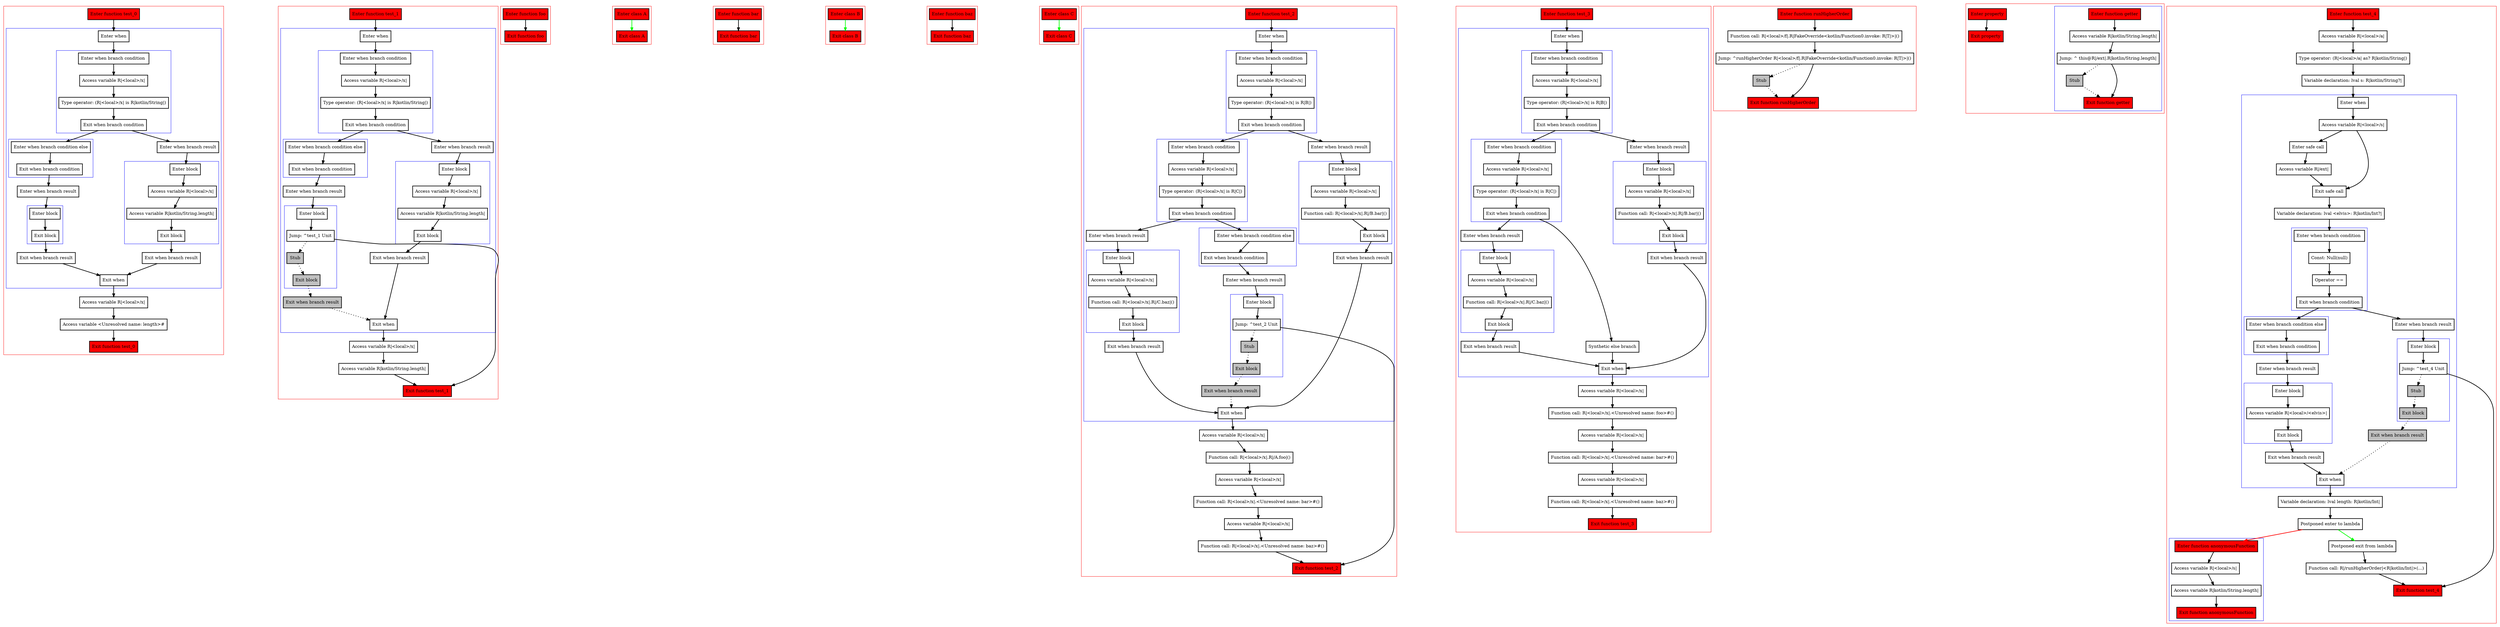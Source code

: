 digraph returns_kt {
    graph [nodesep=3]
    node [shape=box penwidth=2]
    edge [penwidth=2]

    subgraph cluster_0 {
        color=red
        0 [label="Enter function test_0" style="filled" fillcolor=red];
        subgraph cluster_1 {
            color=blue
            2 [label="Enter when"];
            subgraph cluster_2 {
                color=blue
                4 [label="Enter when branch condition "];
                5 [label="Access variable R|<local>/x|"];
                6 [label="Type operator: (R|<local>/x| is R|kotlin/String|)"];
                7 [label="Exit when branch condition"];
            }
            subgraph cluster_3 {
                color=blue
                14 [label="Enter when branch condition else"];
                15 [label="Exit when branch condition"];
            }
            16 [label="Enter when branch result"];
            subgraph cluster_4 {
                color=blue
                17 [label="Enter block"];
                18 [label="Exit block"];
            }
            19 [label="Exit when branch result"];
            8 [label="Enter when branch result"];
            subgraph cluster_5 {
                color=blue
                9 [label="Enter block"];
                10 [label="Access variable R|<local>/x|"];
                11 [label="Access variable R|kotlin/String.length|"];
                12 [label="Exit block"];
            }
            13 [label="Exit when branch result"];
            3 [label="Exit when"];
        }
        20 [label="Access variable R|<local>/x|"];
        21 [label="Access variable <Unresolved name: length>#"];
        1 [label="Exit function test_0" style="filled" fillcolor=red];
    }
    0 -> {2};
    2 -> {4};
    3 -> {20};
    4 -> {5};
    5 -> {6};
    6 -> {7};
    7 -> {8 14};
    8 -> {9};
    9 -> {10};
    10 -> {11};
    11 -> {12};
    12 -> {13};
    13 -> {3};
    14 -> {15};
    15 -> {16};
    16 -> {17};
    17 -> {18};
    18 -> {19};
    19 -> {3};
    20 -> {21};
    21 -> {1};

    subgraph cluster_6 {
        color=red
        22 [label="Enter function test_1" style="filled" fillcolor=red];
        subgraph cluster_7 {
            color=blue
            24 [label="Enter when"];
            subgraph cluster_8 {
                color=blue
                26 [label="Enter when branch condition "];
                27 [label="Access variable R|<local>/x|"];
                28 [label="Type operator: (R|<local>/x| is R|kotlin/String|)"];
                29 [label="Exit when branch condition"];
            }
            subgraph cluster_9 {
                color=blue
                36 [label="Enter when branch condition else"];
                37 [label="Exit when branch condition"];
            }
            38 [label="Enter when branch result"];
            subgraph cluster_10 {
                color=blue
                39 [label="Enter block"];
                40 [label="Jump: ^test_1 Unit"];
                41 [label="Stub" style="filled" fillcolor=gray];
                42 [label="Exit block" style="filled" fillcolor=gray];
            }
            43 [label="Exit when branch result" style="filled" fillcolor=gray];
            30 [label="Enter when branch result"];
            subgraph cluster_11 {
                color=blue
                31 [label="Enter block"];
                32 [label="Access variable R|<local>/x|"];
                33 [label="Access variable R|kotlin/String.length|"];
                34 [label="Exit block"];
            }
            35 [label="Exit when branch result"];
            25 [label="Exit when"];
        }
        44 [label="Access variable R|<local>/x|"];
        45 [label="Access variable R|kotlin/String.length|"];
        23 [label="Exit function test_1" style="filled" fillcolor=red];
    }
    22 -> {24};
    24 -> {26};
    25 -> {44};
    26 -> {27};
    27 -> {28};
    28 -> {29};
    29 -> {30 36};
    30 -> {31};
    31 -> {32};
    32 -> {33};
    33 -> {34};
    34 -> {35};
    35 -> {25};
    36 -> {37};
    37 -> {38};
    38 -> {39};
    39 -> {40};
    40 -> {23};
    40 -> {41} [style=dotted];
    41 -> {42} [style=dotted];
    42 -> {43} [style=dotted];
    43 -> {25} [style=dotted];
    44 -> {45};
    45 -> {23};

    subgraph cluster_12 {
        color=red
        46 [label="Enter function foo" style="filled" fillcolor=red];
        47 [label="Exit function foo" style="filled" fillcolor=red];
    }
    46 -> {47};

    subgraph cluster_13 {
        color=red
        48 [label="Enter class A" style="filled" fillcolor=red];
        49 [label="Exit class A" style="filled" fillcolor=red];
    }
    48 -> {49} [color=green];

    subgraph cluster_14 {
        color=red
        50 [label="Enter function bar" style="filled" fillcolor=red];
        51 [label="Exit function bar" style="filled" fillcolor=red];
    }
    50 -> {51};

    subgraph cluster_15 {
        color=red
        52 [label="Enter class B" style="filled" fillcolor=red];
        53 [label="Exit class B" style="filled" fillcolor=red];
    }
    52 -> {53} [color=green];

    subgraph cluster_16 {
        color=red
        54 [label="Enter function baz" style="filled" fillcolor=red];
        55 [label="Exit function baz" style="filled" fillcolor=red];
    }
    54 -> {55};

    subgraph cluster_17 {
        color=red
        56 [label="Enter class C" style="filled" fillcolor=red];
        57 [label="Exit class C" style="filled" fillcolor=red];
    }
    56 -> {57} [color=green];

    subgraph cluster_18 {
        color=red
        58 [label="Enter function test_2" style="filled" fillcolor=red];
        subgraph cluster_19 {
            color=blue
            60 [label="Enter when"];
            subgraph cluster_20 {
                color=blue
                62 [label="Enter when branch condition "];
                63 [label="Access variable R|<local>/x|"];
                64 [label="Type operator: (R|<local>/x| is R|B|)"];
                65 [label="Exit when branch condition"];
            }
            subgraph cluster_21 {
                color=blue
                72 [label="Enter when branch condition "];
                73 [label="Access variable R|<local>/x|"];
                74 [label="Type operator: (R|<local>/x| is R|C|)"];
                75 [label="Exit when branch condition"];
            }
            subgraph cluster_22 {
                color=blue
                82 [label="Enter when branch condition else"];
                83 [label="Exit when branch condition"];
            }
            84 [label="Enter when branch result"];
            subgraph cluster_23 {
                color=blue
                85 [label="Enter block"];
                86 [label="Jump: ^test_2 Unit"];
                87 [label="Stub" style="filled" fillcolor=gray];
                88 [label="Exit block" style="filled" fillcolor=gray];
            }
            89 [label="Exit when branch result" style="filled" fillcolor=gray];
            76 [label="Enter when branch result"];
            subgraph cluster_24 {
                color=blue
                77 [label="Enter block"];
                78 [label="Access variable R|<local>/x|"];
                79 [label="Function call: R|<local>/x|.R|/C.baz|()"];
                80 [label="Exit block"];
            }
            81 [label="Exit when branch result"];
            66 [label="Enter when branch result"];
            subgraph cluster_25 {
                color=blue
                67 [label="Enter block"];
                68 [label="Access variable R|<local>/x|"];
                69 [label="Function call: R|<local>/x|.R|/B.bar|()"];
                70 [label="Exit block"];
            }
            71 [label="Exit when branch result"];
            61 [label="Exit when"];
        }
        90 [label="Access variable R|<local>/x|"];
        91 [label="Function call: R|<local>/x|.R|/A.foo|()"];
        92 [label="Access variable R|<local>/x|"];
        93 [label="Function call: R|<local>/x|.<Unresolved name: bar>#()"];
        94 [label="Access variable R|<local>/x|"];
        95 [label="Function call: R|<local>/x|.<Unresolved name: baz>#()"];
        59 [label="Exit function test_2" style="filled" fillcolor=red];
    }
    58 -> {60};
    60 -> {62};
    61 -> {90};
    62 -> {63};
    63 -> {64};
    64 -> {65};
    65 -> {66 72};
    66 -> {67};
    67 -> {68};
    68 -> {69};
    69 -> {70};
    70 -> {71};
    71 -> {61};
    72 -> {73};
    73 -> {74};
    74 -> {75};
    75 -> {76 82};
    76 -> {77};
    77 -> {78};
    78 -> {79};
    79 -> {80};
    80 -> {81};
    81 -> {61};
    82 -> {83};
    83 -> {84};
    84 -> {85};
    85 -> {86};
    86 -> {59};
    86 -> {87} [style=dotted];
    87 -> {88} [style=dotted];
    88 -> {89} [style=dotted];
    89 -> {61} [style=dotted];
    90 -> {91};
    91 -> {92};
    92 -> {93};
    93 -> {94};
    94 -> {95};
    95 -> {59};

    subgraph cluster_26 {
        color=red
        96 [label="Enter function test_3" style="filled" fillcolor=red];
        subgraph cluster_27 {
            color=blue
            98 [label="Enter when"];
            subgraph cluster_28 {
                color=blue
                100 [label="Enter when branch condition "];
                101 [label="Access variable R|<local>/x|"];
                102 [label="Type operator: (R|<local>/x| is R|B|)"];
                103 [label="Exit when branch condition"];
            }
            subgraph cluster_29 {
                color=blue
                110 [label="Enter when branch condition "];
                111 [label="Access variable R|<local>/x|"];
                112 [label="Type operator: (R|<local>/x| is R|C|)"];
                113 [label="Exit when branch condition"];
            }
            120 [label="Synthetic else branch"];
            114 [label="Enter when branch result"];
            subgraph cluster_30 {
                color=blue
                115 [label="Enter block"];
                116 [label="Access variable R|<local>/x|"];
                117 [label="Function call: R|<local>/x|.R|/C.baz|()"];
                118 [label="Exit block"];
            }
            119 [label="Exit when branch result"];
            104 [label="Enter when branch result"];
            subgraph cluster_31 {
                color=blue
                105 [label="Enter block"];
                106 [label="Access variable R|<local>/x|"];
                107 [label="Function call: R|<local>/x|.R|/B.bar|()"];
                108 [label="Exit block"];
            }
            109 [label="Exit when branch result"];
            99 [label="Exit when"];
        }
        121 [label="Access variable R|<local>/x|"];
        122 [label="Function call: R|<local>/x|.<Unresolved name: foo>#()"];
        123 [label="Access variable R|<local>/x|"];
        124 [label="Function call: R|<local>/x|.<Unresolved name: bar>#()"];
        125 [label="Access variable R|<local>/x|"];
        126 [label="Function call: R|<local>/x|.<Unresolved name: baz>#()"];
        97 [label="Exit function test_3" style="filled" fillcolor=red];
    }
    96 -> {98};
    98 -> {100};
    99 -> {121};
    100 -> {101};
    101 -> {102};
    102 -> {103};
    103 -> {104 110};
    104 -> {105};
    105 -> {106};
    106 -> {107};
    107 -> {108};
    108 -> {109};
    109 -> {99};
    110 -> {111};
    111 -> {112};
    112 -> {113};
    113 -> {114 120};
    114 -> {115};
    115 -> {116};
    116 -> {117};
    117 -> {118};
    118 -> {119};
    119 -> {99};
    120 -> {99};
    121 -> {122};
    122 -> {123};
    123 -> {124};
    124 -> {125};
    125 -> {126};
    126 -> {97};

    subgraph cluster_32 {
        color=red
        127 [label="Enter function runHigherOrder" style="filled" fillcolor=red];
        129 [label="Function call: R|<local>/f|.R|FakeOverride<kotlin/Function0.invoke: R|T|>|()"];
        130 [label="Jump: ^runHigherOrder R|<local>/f|.R|FakeOverride<kotlin/Function0.invoke: R|T|>|()"];
        131 [label="Stub" style="filled" fillcolor=gray];
        128 [label="Exit function runHigherOrder" style="filled" fillcolor=red];
    }
    127 -> {129};
    129 -> {130};
    130 -> {128};
    130 -> {131} [style=dotted];
    131 -> {128} [style=dotted];

    subgraph cluster_33 {
        color=red
        137 [label="Enter property" style="filled" fillcolor=red];
        subgraph cluster_34 {
            color=blue
            132 [label="Enter function getter" style="filled" fillcolor=red];
            134 [label="Access variable R|kotlin/String.length|"];
            135 [label="Jump: ^ this@R|/ext|.R|kotlin/String.length|"];
            136 [label="Stub" style="filled" fillcolor=gray];
            133 [label="Exit function getter" style="filled" fillcolor=red];
        }
        138 [label="Exit property" style="filled" fillcolor=red];
    }
    137 -> {138};
    132 -> {134};
    134 -> {135};
    135 -> {133};
    135 -> {136} [style=dotted];
    136 -> {133} [style=dotted];

    subgraph cluster_35 {
        color=red
        139 [label="Enter function test_4" style="filled" fillcolor=red];
        141 [label="Access variable R|<local>/a|"];
        142 [label="Type operator: (R|<local>/a| as? R|kotlin/String|)"];
        143 [label="Variable declaration: lval s: R|kotlin/String?|"];
        subgraph cluster_36 {
            color=blue
            144 [label="Enter when"];
            146 [label="Access variable R|<local>/s|"];
            147 [label="Enter safe call"];
            149 [label="Access variable R|/ext|"];
            148 [label="Exit safe call"];
            150 [label="Variable declaration: lval <elvis>: R|kotlin/Int?|"];
            subgraph cluster_37 {
                color=blue
                151 [label="Enter when branch condition "];
                152 [label="Const: Null(null)"];
                153 [label="Operator =="];
                154 [label="Exit when branch condition"];
            }
            subgraph cluster_38 {
                color=blue
                161 [label="Enter when branch condition else"];
                162 [label="Exit when branch condition"];
            }
            163 [label="Enter when branch result"];
            subgraph cluster_39 {
                color=blue
                164 [label="Enter block"];
                165 [label="Access variable R|<local>/<elvis>|"];
                166 [label="Exit block"];
            }
            167 [label="Exit when branch result"];
            155 [label="Enter when branch result"];
            subgraph cluster_40 {
                color=blue
                156 [label="Enter block"];
                157 [label="Jump: ^test_4 Unit"];
                158 [label="Stub" style="filled" fillcolor=gray];
                159 [label="Exit block" style="filled" fillcolor=gray];
            }
            160 [label="Exit when branch result" style="filled" fillcolor=gray];
            145 [label="Exit when"];
        }
        168 [label="Variable declaration: lval length: R|kotlin/Int|"];
        169 [label="Postponed enter to lambda"];
        subgraph cluster_41 {
            color=blue
            172 [label="Enter function anonymousFunction" style="filled" fillcolor=red];
            174 [label="Access variable R|<local>/s|"];
            175 [label="Access variable R|kotlin/String.length|"];
            173 [label="Exit function anonymousFunction" style="filled" fillcolor=red];
        }
        170 [label="Postponed exit from lambda"];
        171 [label="Function call: R|/runHigherOrder|<R|kotlin/Int|>(...)"];
        140 [label="Exit function test_4" style="filled" fillcolor=red];
    }
    139 -> {141};
    141 -> {142};
    142 -> {143};
    143 -> {144};
    144 -> {146};
    145 -> {168};
    146 -> {147 148};
    147 -> {149};
    148 -> {150};
    149 -> {148};
    150 -> {151};
    151 -> {152};
    152 -> {153};
    153 -> {154};
    154 -> {155 161};
    155 -> {156};
    156 -> {157};
    157 -> {140};
    157 -> {158} [style=dotted];
    158 -> {159} [style=dotted];
    159 -> {160} [style=dotted];
    160 -> {145} [style=dotted];
    161 -> {162};
    162 -> {163};
    163 -> {164};
    164 -> {165};
    165 -> {166};
    166 -> {167};
    167 -> {145};
    168 -> {169};
    169 -> {170} [color=green];
    169 -> {172} [color=red];
    170 -> {171};
    171 -> {140};
    172 -> {174};
    174 -> {175};
    175 -> {173};

}
